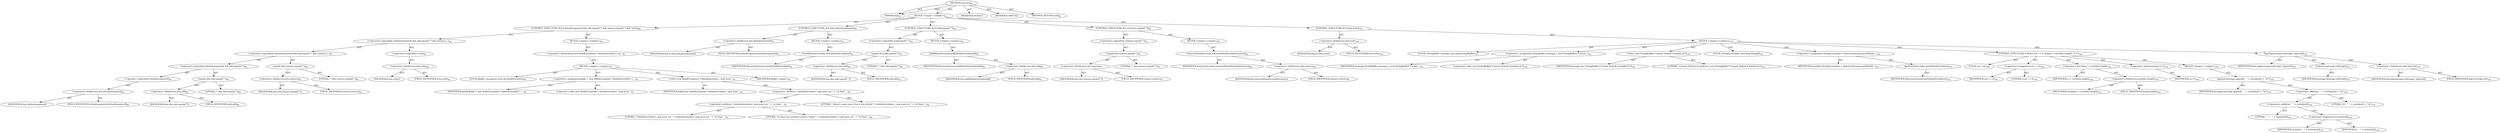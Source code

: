 digraph "execute" {  
"111669149696" [label = <(METHOD,execute)<SUB>85</SUB>> ]
"115964116992" [label = <(PARAM,this)<SUB>85</SUB>> ]
"25769803776" [label = <(BLOCK,&lt;empty&gt;,&lt;empty&gt;)<SUB>85</SUB>> ]
"47244640256" [label = <(CONTROL_STRUCTURE,IF,if (!defaultrequested &amp;&amp; add.equals(&quot;&quot;) &amp;&amp; remove.equals(&quot;&quot;) &amp;&amp; !echo))<SUB>86</SUB>> ]
"30064771072" [label = <(&lt;operator&gt;.logicalAnd,!defaultrequested &amp;&amp; add.equals(&quot;&quot;) &amp;&amp; remove.e...)<SUB>86</SUB>> ]
"30064771073" [label = <(&lt;operator&gt;.logicalAnd,!defaultrequested &amp;&amp; add.equals(&quot;&quot;) &amp;&amp; remove.e...)<SUB>86</SUB>> ]
"30064771074" [label = <(&lt;operator&gt;.logicalAnd,!defaultrequested &amp;&amp; add.equals(&quot;&quot;))<SUB>86</SUB>> ]
"30064771075" [label = <(&lt;operator&gt;.logicalNot,!defaultrequested)<SUB>86</SUB>> ]
"30064771076" [label = <(&lt;operator&gt;.fieldAccess,this.defaultrequested)<SUB>86</SUB>> ]
"68719476740" [label = <(IDENTIFIER,this,!defaultrequested)> ]
"55834574848" [label = <(FIELD_IDENTIFIER,defaultrequested,defaultrequested)<SUB>86</SUB>> ]
"30064771077" [label = <(equals,this.add.equals(&quot;&quot;))<SUB>86</SUB>> ]
"30064771078" [label = <(&lt;operator&gt;.fieldAccess,this.add)<SUB>86</SUB>> ]
"68719476741" [label = <(IDENTIFIER,this,this.add.equals(&quot;&quot;))> ]
"55834574849" [label = <(FIELD_IDENTIFIER,add,add)<SUB>86</SUB>> ]
"90194313216" [label = <(LITERAL,&quot;&quot;,this.add.equals(&quot;&quot;))<SUB>86</SUB>> ]
"30064771079" [label = <(equals,this.remove.equals(&quot;&quot;))<SUB>86</SUB>> ]
"30064771080" [label = <(&lt;operator&gt;.fieldAccess,this.remove)<SUB>86</SUB>> ]
"68719476742" [label = <(IDENTIFIER,this,this.remove.equals(&quot;&quot;))> ]
"55834574850" [label = <(FIELD_IDENTIFIER,remove,remove)<SUB>86</SUB>> ]
"90194313217" [label = <(LITERAL,&quot;&quot;,this.remove.equals(&quot;&quot;))<SUB>86</SUB>> ]
"30064771081" [label = <(&lt;operator&gt;.logicalNot,!echo)<SUB>86</SUB>> ]
"30064771082" [label = <(&lt;operator&gt;.fieldAccess,this.echo)<SUB>86</SUB>> ]
"68719476743" [label = <(IDENTIFIER,this,!echo)> ]
"55834574851" [label = <(FIELD_IDENTIFIER,echo,echo)<SUB>86</SUB>> ]
"25769803777" [label = <(BLOCK,&lt;empty&gt;,&lt;empty&gt;)<SUB>86</SUB>> ]
"30064771083" [label = <(&lt;operator&gt;.throw,throw new BuildException(&quot;&lt;defaultexcludes&gt; tas...)<SUB>87</SUB>> ]
"25769803778" [label = <(BLOCK,&lt;empty&gt;,&lt;empty&gt;)<SUB>87</SUB>> ]
"94489280512" [label = <(LOCAL,$obj0: org.apache.tools.ant.BuildException)<SUB>87</SUB>> ]
"30064771084" [label = <(&lt;operator&gt;.assignment,$obj0 = new BuildException(&quot;&lt;defaultexcludes&gt; t...)<SUB>87</SUB>> ]
"68719476744" [label = <(IDENTIFIER,$obj0,$obj0 = new BuildException(&quot;&lt;defaultexcludes&gt; t...)<SUB>87</SUB>> ]
"30064771085" [label = <(&lt;operator&gt;.alloc,new BuildException(&quot;&lt;defaultexcludes&gt; task must...)<SUB>87</SUB>> ]
"30064771086" [label = <(&lt;init&gt;,new BuildException(&quot;&lt;defaultexcludes&gt; task must...)<SUB>87</SUB>> ]
"68719476745" [label = <(IDENTIFIER,$obj0,new BuildException(&quot;&lt;defaultexcludes&gt; task must...)<SUB>87</SUB>> ]
"30064771087" [label = <(&lt;operator&gt;.addition,&quot;&lt;defaultexcludes&gt; task must set &quot; + &quot;at least ...)<SUB>87</SUB>> ]
"30064771088" [label = <(&lt;operator&gt;.addition,&quot;&lt;defaultexcludes&gt; task must set &quot; + &quot;at least ...)<SUB>87</SUB>> ]
"90194313218" [label = <(LITERAL,&quot;&lt;defaultexcludes&gt; task must set &quot;,&quot;&lt;defaultexcludes&gt; task must set &quot; + &quot;at least ...)<SUB>87</SUB>> ]
"90194313219" [label = <(LITERAL,&quot;at least one attribute (echo=\&quot;false\&quot;&quot;,&quot;&lt;defaultexcludes&gt; task must set &quot; + &quot;at least ...)<SUB>88</SUB>> ]
"90194313220" [label = <(LITERAL,&quot; doesn't count since that is the default&quot;,&quot;&lt;defaultexcludes&gt; task must set &quot; + &quot;at least ...)<SUB>89</SUB>> ]
"68719476746" [label = <(IDENTIFIER,$obj0,&lt;empty&gt;)<SUB>87</SUB>> ]
"47244640257" [label = <(CONTROL_STRUCTURE,IF,if (this.defaultrequested))<SUB>91</SUB>> ]
"30064771089" [label = <(&lt;operator&gt;.fieldAccess,this.defaultrequested)<SUB>91</SUB>> ]
"68719476747" [label = <(IDENTIFIER,this,if (this.defaultrequested))> ]
"55834574852" [label = <(FIELD_IDENTIFIER,defaultrequested,defaultrequested)<SUB>91</SUB>> ]
"25769803779" [label = <(BLOCK,&lt;empty&gt;,&lt;empty&gt;)<SUB>91</SUB>> ]
"30064771090" [label = <(resetDefaultExcludes,resetDefaultExcludes())<SUB>92</SUB>> ]
"68719476748" [label = <(IDENTIFIER,DirectoryScanner,resetDefaultExcludes())<SUB>92</SUB>> ]
"47244640258" [label = <(CONTROL_STRUCTURE,IF,if (!add.equals(&quot;&quot;)))<SUB>94</SUB>> ]
"30064771091" [label = <(&lt;operator&gt;.logicalNot,!add.equals(&quot;&quot;))<SUB>94</SUB>> ]
"30064771092" [label = <(equals,this.add.equals(&quot;&quot;))<SUB>94</SUB>> ]
"30064771093" [label = <(&lt;operator&gt;.fieldAccess,this.add)<SUB>94</SUB>> ]
"68719476749" [label = <(IDENTIFIER,this,this.add.equals(&quot;&quot;))> ]
"55834574853" [label = <(FIELD_IDENTIFIER,add,add)<SUB>94</SUB>> ]
"90194313221" [label = <(LITERAL,&quot;&quot;,this.add.equals(&quot;&quot;))<SUB>94</SUB>> ]
"25769803780" [label = <(BLOCK,&lt;empty&gt;,&lt;empty&gt;)<SUB>94</SUB>> ]
"30064771094" [label = <(addDefaultExclude,addDefaultExclude(add))<SUB>95</SUB>> ]
"68719476750" [label = <(IDENTIFIER,DirectoryScanner,addDefaultExclude(add))<SUB>95</SUB>> ]
"30064771095" [label = <(&lt;operator&gt;.fieldAccess,this.add)<SUB>95</SUB>> ]
"68719476751" [label = <(IDENTIFIER,this,addDefaultExclude(add))> ]
"55834574854" [label = <(FIELD_IDENTIFIER,add,add)<SUB>95</SUB>> ]
"47244640259" [label = <(CONTROL_STRUCTURE,IF,if (!remove.equals(&quot;&quot;)))<SUB>97</SUB>> ]
"30064771096" [label = <(&lt;operator&gt;.logicalNot,!remove.equals(&quot;&quot;))<SUB>97</SUB>> ]
"30064771097" [label = <(equals,this.remove.equals(&quot;&quot;))<SUB>97</SUB>> ]
"30064771098" [label = <(&lt;operator&gt;.fieldAccess,this.remove)<SUB>97</SUB>> ]
"68719476752" [label = <(IDENTIFIER,this,this.remove.equals(&quot;&quot;))> ]
"55834574855" [label = <(FIELD_IDENTIFIER,remove,remove)<SUB>97</SUB>> ]
"90194313222" [label = <(LITERAL,&quot;&quot;,this.remove.equals(&quot;&quot;))<SUB>97</SUB>> ]
"25769803781" [label = <(BLOCK,&lt;empty&gt;,&lt;empty&gt;)<SUB>97</SUB>> ]
"30064771099" [label = <(removeDefaultExclude,removeDefaultExclude(remove))<SUB>98</SUB>> ]
"68719476753" [label = <(IDENTIFIER,DirectoryScanner,removeDefaultExclude(remove))<SUB>98</SUB>> ]
"30064771100" [label = <(&lt;operator&gt;.fieldAccess,this.remove)<SUB>98</SUB>> ]
"68719476754" [label = <(IDENTIFIER,this,removeDefaultExclude(remove))> ]
"55834574856" [label = <(FIELD_IDENTIFIER,remove,remove)<SUB>98</SUB>> ]
"47244640260" [label = <(CONTROL_STRUCTURE,IF,if (this.echo))<SUB>100</SUB>> ]
"30064771101" [label = <(&lt;operator&gt;.fieldAccess,this.echo)<SUB>100</SUB>> ]
"68719476755" [label = <(IDENTIFIER,this,if (this.echo))> ]
"55834574857" [label = <(FIELD_IDENTIFIER,echo,echo)<SUB>100</SUB>> ]
"25769803782" [label = <(BLOCK,&lt;empty&gt;,&lt;empty&gt;)<SUB>100</SUB>> ]
"94489280513" [label = <(LOCAL,StringBuffer message: java.lang.StringBuffer)<SUB>101</SUB>> ]
"30064771102" [label = <(&lt;operator&gt;.assignment,StringBuffer message = new StringBuffer(&quot;Curren...)<SUB>101</SUB>> ]
"68719476756" [label = <(IDENTIFIER,message,StringBuffer message = new StringBuffer(&quot;Curren...)<SUB>101</SUB>> ]
"30064771103" [label = <(&lt;operator&gt;.alloc,new StringBuffer(&quot;Current Default Excludes:\n&quot;))<SUB>102</SUB>> ]
"30064771104" [label = <(&lt;init&gt;,new StringBuffer(&quot;Current Default Excludes:\n&quot;))<SUB>102</SUB>> ]
"68719476757" [label = <(IDENTIFIER,message,new StringBuffer(&quot;Current Default Excludes:\n&quot;))<SUB>101</SUB>> ]
"90194313223" [label = <(LITERAL,&quot;Current Default Excludes:\n&quot;,new StringBuffer(&quot;Current Default Excludes:\n&quot;))<SUB>102</SUB>> ]
"94489280514" [label = <(LOCAL,String[] excludes: java.lang.String[])<SUB>103</SUB>> ]
"30064771105" [label = <(&lt;operator&gt;.assignment,String[] excludes = DirectoryScanner.getDefault...)<SUB>103</SUB>> ]
"68719476758" [label = <(IDENTIFIER,excludes,String[] excludes = DirectoryScanner.getDefault...)<SUB>103</SUB>> ]
"30064771106" [label = <(getDefaultExcludes,getDefaultExcludes())<SUB>103</SUB>> ]
"68719476759" [label = <(IDENTIFIER,DirectoryScanner,getDefaultExcludes())<SUB>103</SUB>> ]
"47244640261" [label = <(CONTROL_STRUCTURE,FOR,for (int i = 0; Some(i &lt; excludes.length); i++))<SUB>104</SUB>> ]
"94489280515" [label = <(LOCAL,int i: int)<SUB>104</SUB>> ]
"30064771107" [label = <(&lt;operator&gt;.assignment,int i = 0)<SUB>104</SUB>> ]
"68719476760" [label = <(IDENTIFIER,i,int i = 0)<SUB>104</SUB>> ]
"90194313224" [label = <(LITERAL,0,int i = 0)<SUB>104</SUB>> ]
"30064771108" [label = <(&lt;operator&gt;.lessThan,i &lt; excludes.length)<SUB>104</SUB>> ]
"68719476761" [label = <(IDENTIFIER,i,i &lt; excludes.length)<SUB>104</SUB>> ]
"30064771109" [label = <(&lt;operator&gt;.fieldAccess,excludes.length)<SUB>104</SUB>> ]
"68719476762" [label = <(IDENTIFIER,excludes,i &lt; excludes.length)<SUB>104</SUB>> ]
"55834574858" [label = <(FIELD_IDENTIFIER,length,length)<SUB>104</SUB>> ]
"30064771110" [label = <(&lt;operator&gt;.postIncrement,i++)<SUB>104</SUB>> ]
"68719476763" [label = <(IDENTIFIER,i,i++)<SUB>104</SUB>> ]
"25769803783" [label = <(BLOCK,&lt;empty&gt;,&lt;empty&gt;)<SUB>104</SUB>> ]
"30064771111" [label = <(append,message.append(&quot;  &quot; + excludes[i] + &quot;\n&quot;))<SUB>105</SUB>> ]
"68719476764" [label = <(IDENTIFIER,message,message.append(&quot;  &quot; + excludes[i] + &quot;\n&quot;))<SUB>105</SUB>> ]
"30064771112" [label = <(&lt;operator&gt;.addition,&quot;  &quot; + excludes[i] + &quot;\n&quot;)<SUB>105</SUB>> ]
"30064771113" [label = <(&lt;operator&gt;.addition,&quot;  &quot; + excludes[i])<SUB>105</SUB>> ]
"90194313225" [label = <(LITERAL,&quot;  &quot;,&quot;  &quot; + excludes[i])<SUB>105</SUB>> ]
"30064771114" [label = <(&lt;operator&gt;.indexAccess,excludes[i])<SUB>105</SUB>> ]
"68719476765" [label = <(IDENTIFIER,excludes,&quot;  &quot; + excludes[i])<SUB>105</SUB>> ]
"68719476766" [label = <(IDENTIFIER,i,&quot;  &quot; + excludes[i])<SUB>105</SUB>> ]
"90194313226" [label = <(LITERAL,&quot;\n&quot;,&quot;  &quot; + excludes[i] + &quot;\n&quot;)<SUB>105</SUB>> ]
"30064771115" [label = <(log,log(message.toString(), logLevel))<SUB>107</SUB>> ]
"68719476736" [label = <(IDENTIFIER,this,log(message.toString(), logLevel))<SUB>107</SUB>> ]
"30064771116" [label = <(toString,message.toString())<SUB>107</SUB>> ]
"68719476767" [label = <(IDENTIFIER,message,message.toString())<SUB>107</SUB>> ]
"30064771117" [label = <(&lt;operator&gt;.fieldAccess,this.logLevel)<SUB>107</SUB>> ]
"68719476768" [label = <(IDENTIFIER,this,log(message.toString(), logLevel))> ]
"55834574859" [label = <(FIELD_IDENTIFIER,logLevel,logLevel)<SUB>107</SUB>> ]
"133143986181" [label = <(MODIFIER,PUBLIC)> ]
"133143986182" [label = <(MODIFIER,VIRTUAL)> ]
"128849018880" [label = <(METHOD_RETURN,void)<SUB>85</SUB>> ]
  "111669149696" -> "115964116992"  [ label = "AST: "] 
  "111669149696" -> "25769803776"  [ label = "AST: "] 
  "111669149696" -> "133143986181"  [ label = "AST: "] 
  "111669149696" -> "133143986182"  [ label = "AST: "] 
  "111669149696" -> "128849018880"  [ label = "AST: "] 
  "25769803776" -> "47244640256"  [ label = "AST: "] 
  "25769803776" -> "47244640257"  [ label = "AST: "] 
  "25769803776" -> "47244640258"  [ label = "AST: "] 
  "25769803776" -> "47244640259"  [ label = "AST: "] 
  "25769803776" -> "47244640260"  [ label = "AST: "] 
  "47244640256" -> "30064771072"  [ label = "AST: "] 
  "47244640256" -> "25769803777"  [ label = "AST: "] 
  "30064771072" -> "30064771073"  [ label = "AST: "] 
  "30064771072" -> "30064771081"  [ label = "AST: "] 
  "30064771073" -> "30064771074"  [ label = "AST: "] 
  "30064771073" -> "30064771079"  [ label = "AST: "] 
  "30064771074" -> "30064771075"  [ label = "AST: "] 
  "30064771074" -> "30064771077"  [ label = "AST: "] 
  "30064771075" -> "30064771076"  [ label = "AST: "] 
  "30064771076" -> "68719476740"  [ label = "AST: "] 
  "30064771076" -> "55834574848"  [ label = "AST: "] 
  "30064771077" -> "30064771078"  [ label = "AST: "] 
  "30064771077" -> "90194313216"  [ label = "AST: "] 
  "30064771078" -> "68719476741"  [ label = "AST: "] 
  "30064771078" -> "55834574849"  [ label = "AST: "] 
  "30064771079" -> "30064771080"  [ label = "AST: "] 
  "30064771079" -> "90194313217"  [ label = "AST: "] 
  "30064771080" -> "68719476742"  [ label = "AST: "] 
  "30064771080" -> "55834574850"  [ label = "AST: "] 
  "30064771081" -> "30064771082"  [ label = "AST: "] 
  "30064771082" -> "68719476743"  [ label = "AST: "] 
  "30064771082" -> "55834574851"  [ label = "AST: "] 
  "25769803777" -> "30064771083"  [ label = "AST: "] 
  "30064771083" -> "25769803778"  [ label = "AST: "] 
  "25769803778" -> "94489280512"  [ label = "AST: "] 
  "25769803778" -> "30064771084"  [ label = "AST: "] 
  "25769803778" -> "30064771086"  [ label = "AST: "] 
  "25769803778" -> "68719476746"  [ label = "AST: "] 
  "30064771084" -> "68719476744"  [ label = "AST: "] 
  "30064771084" -> "30064771085"  [ label = "AST: "] 
  "30064771086" -> "68719476745"  [ label = "AST: "] 
  "30064771086" -> "30064771087"  [ label = "AST: "] 
  "30064771087" -> "30064771088"  [ label = "AST: "] 
  "30064771087" -> "90194313220"  [ label = "AST: "] 
  "30064771088" -> "90194313218"  [ label = "AST: "] 
  "30064771088" -> "90194313219"  [ label = "AST: "] 
  "47244640257" -> "30064771089"  [ label = "AST: "] 
  "47244640257" -> "25769803779"  [ label = "AST: "] 
  "30064771089" -> "68719476747"  [ label = "AST: "] 
  "30064771089" -> "55834574852"  [ label = "AST: "] 
  "25769803779" -> "30064771090"  [ label = "AST: "] 
  "30064771090" -> "68719476748"  [ label = "AST: "] 
  "47244640258" -> "30064771091"  [ label = "AST: "] 
  "47244640258" -> "25769803780"  [ label = "AST: "] 
  "30064771091" -> "30064771092"  [ label = "AST: "] 
  "30064771092" -> "30064771093"  [ label = "AST: "] 
  "30064771092" -> "90194313221"  [ label = "AST: "] 
  "30064771093" -> "68719476749"  [ label = "AST: "] 
  "30064771093" -> "55834574853"  [ label = "AST: "] 
  "25769803780" -> "30064771094"  [ label = "AST: "] 
  "30064771094" -> "68719476750"  [ label = "AST: "] 
  "30064771094" -> "30064771095"  [ label = "AST: "] 
  "30064771095" -> "68719476751"  [ label = "AST: "] 
  "30064771095" -> "55834574854"  [ label = "AST: "] 
  "47244640259" -> "30064771096"  [ label = "AST: "] 
  "47244640259" -> "25769803781"  [ label = "AST: "] 
  "30064771096" -> "30064771097"  [ label = "AST: "] 
  "30064771097" -> "30064771098"  [ label = "AST: "] 
  "30064771097" -> "90194313222"  [ label = "AST: "] 
  "30064771098" -> "68719476752"  [ label = "AST: "] 
  "30064771098" -> "55834574855"  [ label = "AST: "] 
  "25769803781" -> "30064771099"  [ label = "AST: "] 
  "30064771099" -> "68719476753"  [ label = "AST: "] 
  "30064771099" -> "30064771100"  [ label = "AST: "] 
  "30064771100" -> "68719476754"  [ label = "AST: "] 
  "30064771100" -> "55834574856"  [ label = "AST: "] 
  "47244640260" -> "30064771101"  [ label = "AST: "] 
  "47244640260" -> "25769803782"  [ label = "AST: "] 
  "30064771101" -> "68719476755"  [ label = "AST: "] 
  "30064771101" -> "55834574857"  [ label = "AST: "] 
  "25769803782" -> "94489280513"  [ label = "AST: "] 
  "25769803782" -> "30064771102"  [ label = "AST: "] 
  "25769803782" -> "30064771104"  [ label = "AST: "] 
  "25769803782" -> "94489280514"  [ label = "AST: "] 
  "25769803782" -> "30064771105"  [ label = "AST: "] 
  "25769803782" -> "47244640261"  [ label = "AST: "] 
  "25769803782" -> "30064771115"  [ label = "AST: "] 
  "30064771102" -> "68719476756"  [ label = "AST: "] 
  "30064771102" -> "30064771103"  [ label = "AST: "] 
  "30064771104" -> "68719476757"  [ label = "AST: "] 
  "30064771104" -> "90194313223"  [ label = "AST: "] 
  "30064771105" -> "68719476758"  [ label = "AST: "] 
  "30064771105" -> "30064771106"  [ label = "AST: "] 
  "30064771106" -> "68719476759"  [ label = "AST: "] 
  "47244640261" -> "94489280515"  [ label = "AST: "] 
  "47244640261" -> "30064771107"  [ label = "AST: "] 
  "47244640261" -> "30064771108"  [ label = "AST: "] 
  "47244640261" -> "30064771110"  [ label = "AST: "] 
  "47244640261" -> "25769803783"  [ label = "AST: "] 
  "30064771107" -> "68719476760"  [ label = "AST: "] 
  "30064771107" -> "90194313224"  [ label = "AST: "] 
  "30064771108" -> "68719476761"  [ label = "AST: "] 
  "30064771108" -> "30064771109"  [ label = "AST: "] 
  "30064771109" -> "68719476762"  [ label = "AST: "] 
  "30064771109" -> "55834574858"  [ label = "AST: "] 
  "30064771110" -> "68719476763"  [ label = "AST: "] 
  "25769803783" -> "30064771111"  [ label = "AST: "] 
  "30064771111" -> "68719476764"  [ label = "AST: "] 
  "30064771111" -> "30064771112"  [ label = "AST: "] 
  "30064771112" -> "30064771113"  [ label = "AST: "] 
  "30064771112" -> "90194313226"  [ label = "AST: "] 
  "30064771113" -> "90194313225"  [ label = "AST: "] 
  "30064771113" -> "30064771114"  [ label = "AST: "] 
  "30064771114" -> "68719476765"  [ label = "AST: "] 
  "30064771114" -> "68719476766"  [ label = "AST: "] 
  "30064771115" -> "68719476736"  [ label = "AST: "] 
  "30064771115" -> "30064771116"  [ label = "AST: "] 
  "30064771115" -> "30064771117"  [ label = "AST: "] 
  "30064771116" -> "68719476767"  [ label = "AST: "] 
  "30064771117" -> "68719476768"  [ label = "AST: "] 
  "30064771117" -> "55834574859"  [ label = "AST: "] 
  "111669149696" -> "115964116992"  [ label = "DDG: "] 
}
